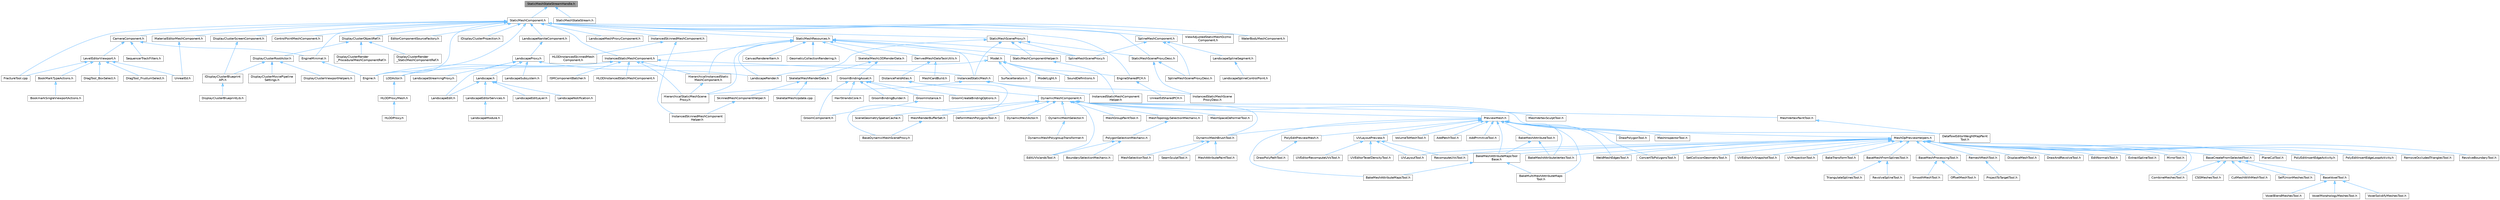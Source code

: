 digraph "StaticMeshStateStreamHandle.h"
{
 // INTERACTIVE_SVG=YES
 // LATEX_PDF_SIZE
  bgcolor="transparent";
  edge [fontname=Helvetica,fontsize=10,labelfontname=Helvetica,labelfontsize=10];
  node [fontname=Helvetica,fontsize=10,shape=box,height=0.2,width=0.4];
  Node1 [id="Node000001",label="StaticMeshStateStreamHandle.h",height=0.2,width=0.4,color="gray40", fillcolor="grey60", style="filled", fontcolor="black",tooltip=" "];
  Node1 -> Node2 [id="edge1_Node000001_Node000002",dir="back",color="steelblue1",style="solid",tooltip=" "];
  Node2 [id="Node000002",label="StaticMeshComponent.h",height=0.2,width=0.4,color="grey40", fillcolor="white", style="filled",URL="$da/daf/StaticMeshComponent_8h.html",tooltip=" "];
  Node2 -> Node3 [id="edge2_Node000002_Node000003",dir="back",color="steelblue1",style="solid",tooltip=" "];
  Node3 [id="Node000003",label="CameraComponent.h",height=0.2,width=0.4,color="grey40", fillcolor="white", style="filled",URL="$dc/d7b/CameraComponent_8h.html",tooltip=" "];
  Node3 -> Node4 [id="edge3_Node000003_Node000004",dir="back",color="steelblue1",style="solid",tooltip=" "];
  Node4 [id="Node000004",label="EngineMinimal.h",height=0.2,width=0.4,color="grey40", fillcolor="white", style="filled",URL="$d0/d2c/EngineMinimal_8h.html",tooltip=" "];
  Node4 -> Node5 [id="edge4_Node000004_Node000005",dir="back",color="steelblue1",style="solid",tooltip=" "];
  Node5 [id="Node000005",label="Engine.h",height=0.2,width=0.4,color="grey40", fillcolor="white", style="filled",URL="$d1/d34/Public_2Engine_8h.html",tooltip=" "];
  Node3 -> Node6 [id="edge5_Node000003_Node000006",dir="back",color="steelblue1",style="solid",tooltip=" "];
  Node6 [id="Node000006",label="LevelEditorViewport.h",height=0.2,width=0.4,color="grey40", fillcolor="white", style="filled",URL="$d4/ddf/LevelEditorViewport_8h.html",tooltip=" "];
  Node6 -> Node7 [id="edge6_Node000006_Node000007",dir="back",color="steelblue1",style="solid",tooltip=" "];
  Node7 [id="Node000007",label="BookMarkTypeActions.h",height=0.2,width=0.4,color="grey40", fillcolor="white", style="filled",URL="$d0/d2f/BookMarkTypeActions_8h.html",tooltip=" "];
  Node7 -> Node8 [id="edge7_Node000007_Node000008",dir="back",color="steelblue1",style="solid",tooltip=" "];
  Node8 [id="Node000008",label="BookmarkSingleViewportActions.h",height=0.2,width=0.4,color="grey40", fillcolor="white", style="filled",URL="$d3/dd5/BookmarkSingleViewportActions_8h.html",tooltip=" "];
  Node6 -> Node9 [id="edge8_Node000006_Node000009",dir="back",color="steelblue1",style="solid",tooltip=" "];
  Node9 [id="Node000009",label="DragTool_BoxSelect.h",height=0.2,width=0.4,color="grey40", fillcolor="white", style="filled",URL="$da/dbf/DragTool__BoxSelect_8h.html",tooltip=" "];
  Node6 -> Node10 [id="edge9_Node000006_Node000010",dir="back",color="steelblue1",style="solid",tooltip=" "];
  Node10 [id="Node000010",label="DragTool_FrustumSelect.h",height=0.2,width=0.4,color="grey40", fillcolor="white", style="filled",URL="$db/de7/DragTool__FrustumSelect_8h.html",tooltip=" "];
  Node6 -> Node11 [id="edge10_Node000006_Node000011",dir="back",color="steelblue1",style="solid",tooltip=" "];
  Node11 [id="Node000011",label="FractureTool.cpp",height=0.2,width=0.4,color="grey40", fillcolor="white", style="filled",URL="$dc/d9a/FractureTool_8cpp.html",tooltip=" "];
  Node6 -> Node12 [id="edge11_Node000006_Node000012",dir="back",color="steelblue1",style="solid",tooltip=" "];
  Node12 [id="Node000012",label="UnrealEd.h",height=0.2,width=0.4,color="grey40", fillcolor="white", style="filled",URL="$d2/d5f/UnrealEd_8h.html",tooltip=" "];
  Node3 -> Node13 [id="edge12_Node000003_Node000013",dir="back",color="steelblue1",style="solid",tooltip=" "];
  Node13 [id="Node000013",label="SequencerTrackFilters.h",height=0.2,width=0.4,color="grey40", fillcolor="white", style="filled",URL="$df/d72/SequencerTrackFilters_8h.html",tooltip=" "];
  Node2 -> Node14 [id="edge13_Node000002_Node000014",dir="back",color="steelblue1",style="solid",tooltip=" "];
  Node14 [id="Node000014",label="ControlPointMeshComponent.h",height=0.2,width=0.4,color="grey40", fillcolor="white", style="filled",URL="$d5/d87/ControlPointMeshComponent_8h.html",tooltip=" "];
  Node2 -> Node15 [id="edge14_Node000002_Node000015",dir="back",color="steelblue1",style="solid",tooltip=" "];
  Node15 [id="Node000015",label="DisplayClusterObjectRef.h",height=0.2,width=0.4,color="grey40", fillcolor="white", style="filled",URL="$d9/d87/DisplayClusterObjectRef_8h.html",tooltip=" "];
  Node15 -> Node16 [id="edge15_Node000015_Node000016",dir="back",color="steelblue1",style="solid",tooltip=" "];
  Node16 [id="Node000016",label="DisplayClusterRender\l_ProceduralMeshComponentRef.h",height=0.2,width=0.4,color="grey40", fillcolor="white", style="filled",URL="$da/dbe/DisplayClusterRender__ProceduralMeshComponentRef_8h.html",tooltip=" "];
  Node15 -> Node17 [id="edge16_Node000015_Node000017",dir="back",color="steelblue1",style="solid",tooltip=" "];
  Node17 [id="Node000017",label="DisplayClusterRender\l_StaticMeshComponentRef.h",height=0.2,width=0.4,color="grey40", fillcolor="white", style="filled",URL="$dd/d84/DisplayClusterRender__StaticMeshComponentRef_8h.html",tooltip=" "];
  Node15 -> Node18 [id="edge17_Node000015_Node000018",dir="back",color="steelblue1",style="solid",tooltip=" "];
  Node18 [id="Node000018",label="DisplayClusterRootActor.h",height=0.2,width=0.4,color="grey40", fillcolor="white", style="filled",URL="$d0/d41/DisplayClusterRootActor_8h.html",tooltip=" "];
  Node18 -> Node19 [id="edge18_Node000018_Node000019",dir="back",color="steelblue1",style="solid",tooltip=" "];
  Node19 [id="Node000019",label="DisplayClusterMoviePipeline\lSettings.h",height=0.2,width=0.4,color="grey40", fillcolor="white", style="filled",URL="$d7/d56/DisplayClusterMoviePipelineSettings_8h.html",tooltip=" "];
  Node18 -> Node20 [id="edge19_Node000018_Node000020",dir="back",color="steelblue1",style="solid",tooltip=" "];
  Node20 [id="Node000020",label="DisplayClusterViewportHelpers.h",height=0.2,width=0.4,color="grey40", fillcolor="white", style="filled",URL="$d6/d8b/DisplayClusterViewportHelpers_8h.html",tooltip=" "];
  Node18 -> Node21 [id="edge20_Node000018_Node000021",dir="back",color="steelblue1",style="solid",tooltip=" "];
  Node21 [id="Node000021",label="IDisplayClusterBlueprint\lAPI.h",height=0.2,width=0.4,color="grey40", fillcolor="white", style="filled",URL="$d6/dd6/IDisplayClusterBlueprintAPI_8h.html",tooltip=" "];
  Node21 -> Node22 [id="edge21_Node000021_Node000022",dir="back",color="steelblue1",style="solid",tooltip=" "];
  Node22 [id="Node000022",label="DisplayClusterBlueprintLib.h",height=0.2,width=0.4,color="grey40", fillcolor="white", style="filled",URL="$d9/d13/DisplayClusterBlueprintLib_8h.html",tooltip=" "];
  Node2 -> Node23 [id="edge22_Node000002_Node000023",dir="back",color="steelblue1",style="solid",tooltip=" "];
  Node23 [id="Node000023",label="DisplayClusterScreenComponent.h",height=0.2,width=0.4,color="grey40", fillcolor="white", style="filled",URL="$d0/d0d/DisplayClusterScreenComponent_8h.html",tooltip=" "];
  Node23 -> Node21 [id="edge23_Node000023_Node000021",dir="back",color="steelblue1",style="solid",tooltip=" "];
  Node2 -> Node24 [id="edge24_Node000002_Node000024",dir="back",color="steelblue1",style="solid",tooltip=" "];
  Node24 [id="Node000024",label="EditorComponentSourceFactory.h",height=0.2,width=0.4,color="grey40", fillcolor="white", style="filled",URL="$d4/d35/EditorComponentSourceFactory_8h.html",tooltip=" "];
  Node2 -> Node5 [id="edge25_Node000002_Node000005",dir="back",color="steelblue1",style="solid",tooltip=" "];
  Node2 -> Node4 [id="edge26_Node000002_Node000004",dir="back",color="steelblue1",style="solid",tooltip=" "];
  Node2 -> Node25 [id="edge27_Node000002_Node000025",dir="back",color="steelblue1",style="solid",tooltip=" "];
  Node25 [id="Node000025",label="EngineSharedPCH.h",height=0.2,width=0.4,color="grey40", fillcolor="white", style="filled",URL="$dc/dbb/EngineSharedPCH_8h.html",tooltip=" "];
  Node25 -> Node26 [id="edge28_Node000025_Node000026",dir="back",color="steelblue1",style="solid",tooltip=" "];
  Node26 [id="Node000026",label="UnrealEdSharedPCH.h",height=0.2,width=0.4,color="grey40", fillcolor="white", style="filled",URL="$d1/de6/UnrealEdSharedPCH_8h.html",tooltip=" "];
  Node2 -> Node11 [id="edge29_Node000002_Node000011",dir="back",color="steelblue1",style="solid",tooltip=" "];
  Node2 -> Node27 [id="edge30_Node000002_Node000027",dir="back",color="steelblue1",style="solid",tooltip=" "];
  Node27 [id="Node000027",label="IDisplayClusterProjection.h",height=0.2,width=0.4,color="grey40", fillcolor="white", style="filled",URL="$d3/ddf/IDisplayClusterProjection_8h.html",tooltip=" "];
  Node2 -> Node28 [id="edge31_Node000002_Node000028",dir="back",color="steelblue1",style="solid",tooltip=" "];
  Node28 [id="Node000028",label="InstancedSkinnedMeshComponent.h",height=0.2,width=0.4,color="grey40", fillcolor="white", style="filled",URL="$d7/da7/InstancedSkinnedMeshComponent_8h.html",tooltip=" "];
  Node28 -> Node29 [id="edge32_Node000028_Node000029",dir="back",color="steelblue1",style="solid",tooltip=" "];
  Node29 [id="Node000029",label="HLODInstancedSkinnedMesh\lComponent.h",height=0.2,width=0.4,color="grey40", fillcolor="white", style="filled",URL="$d5/d06/HLODInstancedSkinnedMeshComponent_8h.html",tooltip=" "];
  Node28 -> Node30 [id="edge33_Node000028_Node000030",dir="back",color="steelblue1",style="solid",tooltip=" "];
  Node30 [id="Node000030",label="InstancedSkinnedMeshComponent\lHelper.h",height=0.2,width=0.4,color="grey40", fillcolor="white", style="filled",URL="$d1/d86/InstancedSkinnedMeshComponentHelper_8h.html",tooltip=" "];
  Node2 -> Node31 [id="edge34_Node000002_Node000031",dir="back",color="steelblue1",style="solid",tooltip=" "];
  Node31 [id="Node000031",label="InstancedStaticMeshComponent.h",height=0.2,width=0.4,color="grey40", fillcolor="white", style="filled",URL="$d8/d5d/InstancedStaticMeshComponent_8h.html",tooltip=" "];
  Node31 -> Node5 [id="edge35_Node000031_Node000005",dir="back",color="steelblue1",style="solid",tooltip=" "];
  Node31 -> Node32 [id="edge36_Node000031_Node000032",dir="back",color="steelblue1",style="solid",tooltip=" "];
  Node32 [id="Node000032",label="HLODInstancedStaticMeshComponent.h",height=0.2,width=0.4,color="grey40", fillcolor="white", style="filled",URL="$dd/d88/HLODInstancedStaticMeshComponent_8h.html",tooltip=" "];
  Node31 -> Node33 [id="edge37_Node000031_Node000033",dir="back",color="steelblue1",style="solid",tooltip=" "];
  Node33 [id="Node000033",label="HierarchicalInstancedStatic\lMeshComponent.h",height=0.2,width=0.4,color="grey40", fillcolor="white", style="filled",URL="$d3/ddb/HierarchicalInstancedStaticMeshComponent_8h.html",tooltip=" "];
  Node33 -> Node34 [id="edge38_Node000033_Node000034",dir="back",color="steelblue1",style="solid",tooltip=" "];
  Node34 [id="Node000034",label="HierarchicalStaticMeshScene\lProxy.h",height=0.2,width=0.4,color="grey40", fillcolor="white", style="filled",URL="$d3/d4d/HierarchicalStaticMeshSceneProxy_8h.html",tooltip=" "];
  Node31 -> Node34 [id="edge39_Node000031_Node000034",dir="back",color="steelblue1",style="solid",tooltip=" "];
  Node31 -> Node35 [id="edge40_Node000031_Node000035",dir="back",color="steelblue1",style="solid",tooltip=" "];
  Node35 [id="Node000035",label="ISMComponentBatcher.h",height=0.2,width=0.4,color="grey40", fillcolor="white", style="filled",URL="$d8/def/ISMComponentBatcher_8h.html",tooltip=" "];
  Node31 -> Node36 [id="edge41_Node000031_Node000036",dir="back",color="steelblue1",style="solid",tooltip=" "];
  Node36 [id="Node000036",label="InstancedStaticMesh.h",height=0.2,width=0.4,color="grey40", fillcolor="white", style="filled",URL="$dd/d89/InstancedStaticMesh_8h.html",tooltip=" "];
  Node36 -> Node34 [id="edge42_Node000036_Node000034",dir="back",color="steelblue1",style="solid",tooltip=" "];
  Node36 -> Node37 [id="edge43_Node000036_Node000037",dir="back",color="steelblue1",style="solid",tooltip=" "];
  Node37 [id="Node000037",label="InstancedStaticMeshComponent\lHelper.h",height=0.2,width=0.4,color="grey40", fillcolor="white", style="filled",URL="$dc/dc7/InstancedStaticMeshComponentHelper_8h.html",tooltip=" "];
  Node36 -> Node38 [id="edge44_Node000036_Node000038",dir="back",color="steelblue1",style="solid",tooltip=" "];
  Node38 [id="Node000038",label="InstancedStaticMeshScene\lProxyDesc.h",height=0.2,width=0.4,color="grey40", fillcolor="white", style="filled",URL="$db/dcf/InstancedStaticMeshSceneProxyDesc_8h.html",tooltip=" "];
  Node31 -> Node39 [id="edge45_Node000031_Node000039",dir="back",color="steelblue1",style="solid",tooltip=" "];
  Node39 [id="Node000039",label="LODActor.h",height=0.2,width=0.4,color="grey40", fillcolor="white", style="filled",URL="$df/de0/LODActor_8h.html",tooltip=" "];
  Node39 -> Node40 [id="edge46_Node000039_Node000040",dir="back",color="steelblue1",style="solid",tooltip=" "];
  Node40 [id="Node000040",label="HLODProxyMesh.h",height=0.2,width=0.4,color="grey40", fillcolor="white", style="filled",URL="$d6/dfc/HLODProxyMesh_8h.html",tooltip=" "];
  Node40 -> Node41 [id="edge47_Node000040_Node000041",dir="back",color="steelblue1",style="solid",tooltip=" "];
  Node41 [id="Node000041",label="HLODProxy.h",height=0.2,width=0.4,color="grey40", fillcolor="white", style="filled",URL="$dc/d2d/HLODProxy_8h.html",tooltip=" "];
  Node2 -> Node39 [id="edge48_Node000002_Node000039",dir="back",color="steelblue1",style="solid",tooltip=" "];
  Node2 -> Node42 [id="edge49_Node000002_Node000042",dir="back",color="steelblue1",style="solid",tooltip=" "];
  Node42 [id="Node000042",label="LandscapeMeshProxyComponent.h",height=0.2,width=0.4,color="grey40", fillcolor="white", style="filled",URL="$d5/d9e/LandscapeMeshProxyComponent_8h.html",tooltip=" "];
  Node2 -> Node43 [id="edge50_Node000002_Node000043",dir="back",color="steelblue1",style="solid",tooltip=" "];
  Node43 [id="Node000043",label="LandscapeNaniteComponent.h",height=0.2,width=0.4,color="grey40", fillcolor="white", style="filled",URL="$d0/de5/LandscapeNaniteComponent_8h.html",tooltip=" "];
  Node43 -> Node44 [id="edge51_Node000043_Node000044",dir="back",color="steelblue1",style="solid",tooltip=" "];
  Node44 [id="Node000044",label="LandscapeProxy.h",height=0.2,width=0.4,color="grey40", fillcolor="white", style="filled",URL="$db/dae/LandscapeProxy_8h.html",tooltip=" "];
  Node44 -> Node45 [id="edge52_Node000044_Node000045",dir="back",color="steelblue1",style="solid",tooltip=" "];
  Node45 [id="Node000045",label="Landscape.h",height=0.2,width=0.4,color="grey40", fillcolor="white", style="filled",URL="$d5/dd6/Landscape_8h.html",tooltip=" "];
  Node45 -> Node46 [id="edge53_Node000045_Node000046",dir="back",color="steelblue1",style="solid",tooltip=" "];
  Node46 [id="Node000046",label="LandscapeEdit.h",height=0.2,width=0.4,color="grey40", fillcolor="white", style="filled",URL="$df/d61/LandscapeEdit_8h.html",tooltip=" "];
  Node45 -> Node47 [id="edge54_Node000045_Node000047",dir="back",color="steelblue1",style="solid",tooltip=" "];
  Node47 [id="Node000047",label="LandscapeEditLayer.h",height=0.2,width=0.4,color="grey40", fillcolor="white", style="filled",URL="$d2/d34/LandscapeEditLayer_8h.html",tooltip=" "];
  Node45 -> Node48 [id="edge55_Node000045_Node000048",dir="back",color="steelblue1",style="solid",tooltip=" "];
  Node48 [id="Node000048",label="LandscapeEditorServices.h",height=0.2,width=0.4,color="grey40", fillcolor="white", style="filled",URL="$d0/de9/LandscapeEditorServices_8h.html",tooltip=" "];
  Node48 -> Node49 [id="edge56_Node000048_Node000049",dir="back",color="steelblue1",style="solid",tooltip=" "];
  Node49 [id="Node000049",label="LandscapeModule.h",height=0.2,width=0.4,color="grey40", fillcolor="white", style="filled",URL="$db/d88/LandscapeModule_8h.html",tooltip=" "];
  Node45 -> Node50 [id="edge57_Node000045_Node000050",dir="back",color="steelblue1",style="solid",tooltip=" "];
  Node50 [id="Node000050",label="LandscapeNotification.h",height=0.2,width=0.4,color="grey40", fillcolor="white", style="filled",URL="$d7/de3/LandscapeNotification_8h.html",tooltip=" "];
  Node44 -> Node46 [id="edge58_Node000044_Node000046",dir="back",color="steelblue1",style="solid",tooltip=" "];
  Node44 -> Node51 [id="edge59_Node000044_Node000051",dir="back",color="steelblue1",style="solid",tooltip=" "];
  Node51 [id="Node000051",label="LandscapeRender.h",height=0.2,width=0.4,color="grey40", fillcolor="white", style="filled",URL="$df/d67/LandscapeRender_8h.html",tooltip=" "];
  Node44 -> Node52 [id="edge60_Node000044_Node000052",dir="back",color="steelblue1",style="solid",tooltip=" "];
  Node52 [id="Node000052",label="LandscapeStreamingProxy.h",height=0.2,width=0.4,color="grey40", fillcolor="white", style="filled",URL="$de/d5a/LandscapeStreamingProxy_8h.html",tooltip=" "];
  Node44 -> Node53 [id="edge61_Node000044_Node000053",dir="back",color="steelblue1",style="solid",tooltip=" "];
  Node53 [id="Node000053",label="LandscapeSubsystem.h",height=0.2,width=0.4,color="grey40", fillcolor="white", style="filled",URL="$d7/ddd/LandscapeSubsystem_8h.html",tooltip=" "];
  Node2 -> Node54 [id="edge62_Node000002_Node000054",dir="back",color="steelblue1",style="solid",tooltip=" "];
  Node54 [id="Node000054",label="MaterialEditorMeshComponent.h",height=0.2,width=0.4,color="grey40", fillcolor="white", style="filled",URL="$db/de0/MaterialEditorMeshComponent_8h.html",tooltip=" "];
  Node54 -> Node12 [id="edge63_Node000054_Node000012",dir="back",color="steelblue1",style="solid",tooltip=" "];
  Node2 -> Node55 [id="edge64_Node000002_Node000055",dir="back",color="steelblue1",style="solid",tooltip=" "];
  Node55 [id="Node000055",label="SplineMeshComponent.h",height=0.2,width=0.4,color="grey40", fillcolor="white", style="filled",URL="$da/d8c/SplineMeshComponent_8h.html",tooltip=" "];
  Node55 -> Node56 [id="edge65_Node000055_Node000056",dir="back",color="steelblue1",style="solid",tooltip=" "];
  Node56 [id="Node000056",label="LandscapeSplineSegment.h",height=0.2,width=0.4,color="grey40", fillcolor="white", style="filled",URL="$d4/d8d/LandscapeSplineSegment_8h.html",tooltip=" "];
  Node56 -> Node57 [id="edge66_Node000056_Node000057",dir="back",color="steelblue1",style="solid",tooltip=" "];
  Node57 [id="Node000057",label="LandscapeSplineControlPoint.h",height=0.2,width=0.4,color="grey40", fillcolor="white", style="filled",URL="$d2/d00/LandscapeSplineControlPoint_8h.html",tooltip=" "];
  Node55 -> Node58 [id="edge67_Node000055_Node000058",dir="back",color="steelblue1",style="solid",tooltip=" "];
  Node58 [id="Node000058",label="SplineMeshSceneProxy.h",height=0.2,width=0.4,color="grey40", fillcolor="white", style="filled",URL="$dd/dcb/SplineMeshSceneProxy_8h.html",tooltip=" "];
  Node55 -> Node59 [id="edge68_Node000055_Node000059",dir="back",color="steelblue1",style="solid",tooltip=" "];
  Node59 [id="Node000059",label="SplineMeshSceneProxyDesc.h",height=0.2,width=0.4,color="grey40", fillcolor="white", style="filled",URL="$db/d1b/SplineMeshSceneProxyDesc_8h.html",tooltip=" "];
  Node2 -> Node60 [id="edge69_Node000002_Node000060",dir="back",color="steelblue1",style="solid",tooltip=" "];
  Node60 [id="Node000060",label="StaticMeshResources.h",height=0.2,width=0.4,color="grey40", fillcolor="white", style="filled",URL="$d0/db7/StaticMeshResources_8h.html",tooltip=" "];
  Node60 -> Node61 [id="edge70_Node000060_Node000061",dir="back",color="steelblue1",style="solid",tooltip=" "];
  Node61 [id="Node000061",label="CanvasRendererItem.h",height=0.2,width=0.4,color="grey40", fillcolor="white", style="filled",URL="$d7/d93/CanvasRendererItem_8h.html",tooltip=" "];
  Node60 -> Node62 [id="edge71_Node000060_Node000062",dir="back",color="steelblue1",style="solid",tooltip=" "];
  Node62 [id="Node000062",label="DerivedMeshDataTaskUtils.h",height=0.2,width=0.4,color="grey40", fillcolor="white", style="filled",URL="$d2/d98/DerivedMeshDataTaskUtils_8h.html",tooltip=" "];
  Node62 -> Node63 [id="edge72_Node000062_Node000063",dir="back",color="steelblue1",style="solid",tooltip=" "];
  Node63 [id="Node000063",label="DistanceFieldAtlas.h",height=0.2,width=0.4,color="grey40", fillcolor="white", style="filled",URL="$df/def/DistanceFieldAtlas_8h.html",tooltip=" "];
  Node63 -> Node64 [id="edge73_Node000063_Node000064",dir="back",color="steelblue1",style="solid",tooltip=" "];
  Node64 [id="Node000064",label="BaseDynamicMeshSceneProxy.h",height=0.2,width=0.4,color="grey40", fillcolor="white", style="filled",URL="$d2/dee/BaseDynamicMeshSceneProxy_8h.html",tooltip=" "];
  Node63 -> Node65 [id="edge74_Node000063_Node000065",dir="back",color="steelblue1",style="solid",tooltip=" "];
  Node65 [id="Node000065",label="DynamicMeshComponent.h",height=0.2,width=0.4,color="grey40", fillcolor="white", style="filled",URL="$d8/d66/DynamicMeshComponent_8h.html",tooltip=" "];
  Node65 -> Node66 [id="edge75_Node000065_Node000066",dir="back",color="steelblue1",style="solid",tooltip=" "];
  Node66 [id="Node000066",label="DataflowEditorWeightMapPaint\lTool.h",height=0.2,width=0.4,color="grey40", fillcolor="white", style="filled",URL="$db/d46/DataflowEditorWeightMapPaintTool_8h.html",tooltip=" "];
  Node65 -> Node67 [id="edge76_Node000065_Node000067",dir="back",color="steelblue1",style="solid",tooltip=" "];
  Node67 [id="Node000067",label="DeformMeshPolygonsTool.h",height=0.2,width=0.4,color="grey40", fillcolor="white", style="filled",URL="$db/d72/DeformMeshPolygonsTool_8h.html",tooltip=" "];
  Node65 -> Node68 [id="edge77_Node000065_Node000068",dir="back",color="steelblue1",style="solid",tooltip=" "];
  Node68 [id="Node000068",label="DynamicMeshActor.h",height=0.2,width=0.4,color="grey40", fillcolor="white", style="filled",URL="$d1/d71/DynamicMeshActor_8h.html",tooltip=" "];
  Node65 -> Node69 [id="edge78_Node000065_Node000069",dir="back",color="steelblue1",style="solid",tooltip=" "];
  Node69 [id="Node000069",label="DynamicMeshBrushTool.h",height=0.2,width=0.4,color="grey40", fillcolor="white", style="filled",URL="$da/d04/DynamicMeshBrushTool_8h.html",tooltip=" "];
  Node69 -> Node70 [id="edge79_Node000069_Node000070",dir="back",color="steelblue1",style="solid",tooltip=" "];
  Node70 [id="Node000070",label="MeshAttributePaintTool.h",height=0.2,width=0.4,color="grey40", fillcolor="white", style="filled",URL="$d3/d29/MeshAttributePaintTool_8h.html",tooltip=" "];
  Node69 -> Node71 [id="edge80_Node000069_Node000071",dir="back",color="steelblue1",style="solid",tooltip=" "];
  Node71 [id="Node000071",label="MeshSelectionTool.h",height=0.2,width=0.4,color="grey40", fillcolor="white", style="filled",URL="$d8/d80/MeshSelectionTool_8h.html",tooltip=" "];
  Node69 -> Node72 [id="edge81_Node000069_Node000072",dir="back",color="steelblue1",style="solid",tooltip=" "];
  Node72 [id="Node000072",label="SeamSculptTool.h",height=0.2,width=0.4,color="grey40", fillcolor="white", style="filled",URL="$d1/d31/SeamSculptTool_8h.html",tooltip=" "];
  Node65 -> Node73 [id="edge82_Node000065_Node000073",dir="back",color="steelblue1",style="solid",tooltip=" "];
  Node73 [id="Node000073",label="DynamicMeshSelector.h",height=0.2,width=0.4,color="grey40", fillcolor="white", style="filled",URL="$dc/d01/DynamicMeshSelector_8h.html",tooltip=" "];
  Node73 -> Node74 [id="edge83_Node000073_Node000074",dir="back",color="steelblue1",style="solid",tooltip=" "];
  Node74 [id="Node000074",label="DynamicMeshPolygroupTransformer.h",height=0.2,width=0.4,color="grey40", fillcolor="white", style="filled",URL="$dc/db2/DynamicMeshPolygroupTransformer_8h.html",tooltip=" "];
  Node65 -> Node75 [id="edge84_Node000065_Node000075",dir="back",color="steelblue1",style="solid",tooltip=" "];
  Node75 [id="Node000075",label="EditUVIslandsTool.h",height=0.2,width=0.4,color="grey40", fillcolor="white", style="filled",URL="$d0/de4/EditUVIslandsTool_8h.html",tooltip=" "];
  Node65 -> Node76 [id="edge85_Node000065_Node000076",dir="back",color="steelblue1",style="solid",tooltip=" "];
  Node76 [id="Node000076",label="MeshGroupPaintTool.h",height=0.2,width=0.4,color="grey40", fillcolor="white", style="filled",URL="$dd/d04/MeshGroupPaintTool_8h.html",tooltip=" "];
  Node65 -> Node77 [id="edge86_Node000065_Node000077",dir="back",color="steelblue1",style="solid",tooltip=" "];
  Node77 [id="Node000077",label="MeshRenderBufferSet.h",height=0.2,width=0.4,color="grey40", fillcolor="white", style="filled",URL="$de/dc2/MeshRenderBufferSet_8h.html",tooltip=" "];
  Node77 -> Node64 [id="edge87_Node000077_Node000064",dir="back",color="steelblue1",style="solid",tooltip=" "];
  Node65 -> Node78 [id="edge88_Node000065_Node000078",dir="back",color="steelblue1",style="solid",tooltip=" "];
  Node78 [id="Node000078",label="MeshSpaceDeformerTool.h",height=0.2,width=0.4,color="grey40", fillcolor="white", style="filled",URL="$d7/dc8/MeshSpaceDeformerTool_8h.html",tooltip=" "];
  Node65 -> Node79 [id="edge89_Node000065_Node000079",dir="back",color="steelblue1",style="solid",tooltip=" "];
  Node79 [id="Node000079",label="MeshTopologySelectionMechanic.h",height=0.2,width=0.4,color="grey40", fillcolor="white", style="filled",URL="$d5/d15/MeshTopologySelectionMechanic_8h.html",tooltip=" "];
  Node79 -> Node80 [id="edge90_Node000079_Node000080",dir="back",color="steelblue1",style="solid",tooltip=" "];
  Node80 [id="Node000080",label="PolygonSelectionMechanic.h",height=0.2,width=0.4,color="grey40", fillcolor="white", style="filled",URL="$da/dff/PolygonSelectionMechanic_8h.html",tooltip=" "];
  Node80 -> Node81 [id="edge91_Node000080_Node000081",dir="back",color="steelblue1",style="solid",tooltip=" "];
  Node81 [id="Node000081",label="BoundarySelectionMechanic.h",height=0.2,width=0.4,color="grey40", fillcolor="white", style="filled",URL="$d8/dd6/BoundarySelectionMechanic_8h.html",tooltip=" "];
  Node80 -> Node75 [id="edge92_Node000080_Node000075",dir="back",color="steelblue1",style="solid",tooltip=" "];
  Node65 -> Node82 [id="edge93_Node000065_Node000082",dir="back",color="steelblue1",style="solid",tooltip=" "];
  Node82 [id="Node000082",label="MeshVertexPaintTool.h",height=0.2,width=0.4,color="grey40", fillcolor="white", style="filled",URL="$db/d74/MeshVertexPaintTool_8h.html",tooltip=" "];
  Node82 -> Node66 [id="edge94_Node000082_Node000066",dir="back",color="steelblue1",style="solid",tooltip=" "];
  Node65 -> Node83 [id="edge95_Node000065_Node000083",dir="back",color="steelblue1",style="solid",tooltip=" "];
  Node83 [id="Node000083",label="MeshVertexSculptTool.h",height=0.2,width=0.4,color="grey40", fillcolor="white", style="filled",URL="$dc/da6/MeshVertexSculptTool_8h.html",tooltip=" "];
  Node65 -> Node84 [id="edge96_Node000065_Node000084",dir="back",color="steelblue1",style="solid",tooltip=" "];
  Node84 [id="Node000084",label="PreviewMesh.h",height=0.2,width=0.4,color="grey40", fillcolor="white", style="filled",URL="$d6/d30/PreviewMesh_8h.html",tooltip=" "];
  Node84 -> Node85 [id="edge97_Node000084_Node000085",dir="back",color="steelblue1",style="solid",tooltip=" "];
  Node85 [id="Node000085",label="AddPatchTool.h",height=0.2,width=0.4,color="grey40", fillcolor="white", style="filled",URL="$d5/deb/AddPatchTool_8h.html",tooltip=" "];
  Node84 -> Node86 [id="edge98_Node000084_Node000086",dir="back",color="steelblue1",style="solid",tooltip=" "];
  Node86 [id="Node000086",label="AddPrimitiveTool.h",height=0.2,width=0.4,color="grey40", fillcolor="white", style="filled",URL="$d5/dbf/AddPrimitiveTool_8h.html",tooltip=" "];
  Node84 -> Node87 [id="edge99_Node000084_Node000087",dir="back",color="steelblue1",style="solid",tooltip=" "];
  Node87 [id="Node000087",label="BakeMeshAttributeMapsTool.h",height=0.2,width=0.4,color="grey40", fillcolor="white", style="filled",URL="$d8/d14/BakeMeshAttributeMapsTool_8h.html",tooltip=" "];
  Node84 -> Node88 [id="edge100_Node000084_Node000088",dir="back",color="steelblue1",style="solid",tooltip=" "];
  Node88 [id="Node000088",label="BakeMeshAttributeMapsTool\lBase.h",height=0.2,width=0.4,color="grey40", fillcolor="white", style="filled",URL="$dc/d68/BakeMeshAttributeMapsToolBase_8h.html",tooltip=" "];
  Node88 -> Node87 [id="edge101_Node000088_Node000087",dir="back",color="steelblue1",style="solid",tooltip=" "];
  Node88 -> Node89 [id="edge102_Node000088_Node000089",dir="back",color="steelblue1",style="solid",tooltip=" "];
  Node89 [id="Node000089",label="BakeMultiMeshAttributeMaps\lTool.h",height=0.2,width=0.4,color="grey40", fillcolor="white", style="filled",URL="$d7/d65/BakeMultiMeshAttributeMapsTool_8h.html",tooltip=" "];
  Node84 -> Node90 [id="edge103_Node000084_Node000090",dir="back",color="steelblue1",style="solid",tooltip=" "];
  Node90 [id="Node000090",label="BakeMeshAttributeTool.h",height=0.2,width=0.4,color="grey40", fillcolor="white", style="filled",URL="$d0/d82/BakeMeshAttributeTool_8h.html",tooltip=" "];
  Node90 -> Node88 [id="edge104_Node000090_Node000088",dir="back",color="steelblue1",style="solid",tooltip=" "];
  Node90 -> Node91 [id="edge105_Node000090_Node000091",dir="back",color="steelblue1",style="solid",tooltip=" "];
  Node91 [id="Node000091",label="BakeMeshAttributeVertexTool.h",height=0.2,width=0.4,color="grey40", fillcolor="white", style="filled",URL="$d6/d76/BakeMeshAttributeVertexTool_8h.html",tooltip=" "];
  Node84 -> Node91 [id="edge106_Node000084_Node000091",dir="back",color="steelblue1",style="solid",tooltip=" "];
  Node84 -> Node89 [id="edge107_Node000084_Node000089",dir="back",color="steelblue1",style="solid",tooltip=" "];
  Node84 -> Node92 [id="edge108_Node000084_Node000092",dir="back",color="steelblue1",style="solid",tooltip=" "];
  Node92 [id="Node000092",label="ConvertToPolygonsTool.h",height=0.2,width=0.4,color="grey40", fillcolor="white", style="filled",URL="$d7/d5a/ConvertToPolygonsTool_8h.html",tooltip=" "];
  Node84 -> Node93 [id="edge109_Node000084_Node000093",dir="back",color="steelblue1",style="solid",tooltip=" "];
  Node93 [id="Node000093",label="DrawPolygonTool.h",height=0.2,width=0.4,color="grey40", fillcolor="white", style="filled",URL="$d0/d15/DrawPolygonTool_8h.html",tooltip=" "];
  Node84 -> Node69 [id="edge110_Node000084_Node000069",dir="back",color="steelblue1",style="solid",tooltip=" "];
  Node84 -> Node94 [id="edge111_Node000084_Node000094",dir="back",color="steelblue1",style="solid",tooltip=" "];
  Node94 [id="Node000094",label="MeshInspectorTool.h",height=0.2,width=0.4,color="grey40", fillcolor="white", style="filled",URL="$de/da1/MeshInspectorTool_8h.html",tooltip=" "];
  Node84 -> Node95 [id="edge112_Node000084_Node000095",dir="back",color="steelblue1",style="solid",tooltip=" "];
  Node95 [id="Node000095",label="MeshOpPreviewHelpers.h",height=0.2,width=0.4,color="grey40", fillcolor="white", style="filled",URL="$de/d33/MeshOpPreviewHelpers_8h.html",tooltip=" "];
  Node95 -> Node88 [id="edge113_Node000095_Node000088",dir="back",color="steelblue1",style="solid",tooltip=" "];
  Node95 -> Node91 [id="edge114_Node000095_Node000091",dir="back",color="steelblue1",style="solid",tooltip=" "];
  Node95 -> Node96 [id="edge115_Node000095_Node000096",dir="back",color="steelblue1",style="solid",tooltip=" "];
  Node96 [id="Node000096",label="BakeTransformTool.h",height=0.2,width=0.4,color="grey40", fillcolor="white", style="filled",URL="$dc/d39/BakeTransformTool_8h.html",tooltip=" "];
  Node95 -> Node97 [id="edge116_Node000095_Node000097",dir="back",color="steelblue1",style="solid",tooltip=" "];
  Node97 [id="Node000097",label="BaseCreateFromSelectedTool.h",height=0.2,width=0.4,color="grey40", fillcolor="white", style="filled",URL="$de/dc7/BaseCreateFromSelectedTool_8h.html",tooltip=" "];
  Node97 -> Node98 [id="edge117_Node000097_Node000098",dir="back",color="steelblue1",style="solid",tooltip=" "];
  Node98 [id="Node000098",label="BaseVoxelTool.h",height=0.2,width=0.4,color="grey40", fillcolor="white", style="filled",URL="$db/d63/BaseVoxelTool_8h.html",tooltip=" "];
  Node98 -> Node99 [id="edge118_Node000098_Node000099",dir="back",color="steelblue1",style="solid",tooltip=" "];
  Node99 [id="Node000099",label="VoxelBlendMeshesTool.h",height=0.2,width=0.4,color="grey40", fillcolor="white", style="filled",URL="$da/d0e/VoxelBlendMeshesTool_8h.html",tooltip=" "];
  Node98 -> Node100 [id="edge119_Node000098_Node000100",dir="back",color="steelblue1",style="solid",tooltip=" "];
  Node100 [id="Node000100",label="VoxelMorphologyMeshesTool.h",height=0.2,width=0.4,color="grey40", fillcolor="white", style="filled",URL="$dc/d30/VoxelMorphologyMeshesTool_8h.html",tooltip=" "];
  Node98 -> Node101 [id="edge120_Node000098_Node000101",dir="back",color="steelblue1",style="solid",tooltip=" "];
  Node101 [id="Node000101",label="VoxelSolidifyMeshesTool.h",height=0.2,width=0.4,color="grey40", fillcolor="white", style="filled",URL="$de/da2/VoxelSolidifyMeshesTool_8h.html",tooltip=" "];
  Node97 -> Node102 [id="edge121_Node000097_Node000102",dir="back",color="steelblue1",style="solid",tooltip=" "];
  Node102 [id="Node000102",label="CSGMeshesTool.h",height=0.2,width=0.4,color="grey40", fillcolor="white", style="filled",URL="$db/dd1/CSGMeshesTool_8h.html",tooltip=" "];
  Node97 -> Node103 [id="edge122_Node000097_Node000103",dir="back",color="steelblue1",style="solid",tooltip=" "];
  Node103 [id="Node000103",label="CombineMeshesTool.h",height=0.2,width=0.4,color="grey40", fillcolor="white", style="filled",URL="$dd/da3/CombineMeshesTool_8h.html",tooltip=" "];
  Node97 -> Node104 [id="edge123_Node000097_Node000104",dir="back",color="steelblue1",style="solid",tooltip=" "];
  Node104 [id="Node000104",label="CutMeshWithMeshTool.h",height=0.2,width=0.4,color="grey40", fillcolor="white", style="filled",URL="$d2/d2c/CutMeshWithMeshTool_8h.html",tooltip=" "];
  Node97 -> Node105 [id="edge124_Node000097_Node000105",dir="back",color="steelblue1",style="solid",tooltip=" "];
  Node105 [id="Node000105",label="SelfUnionMeshesTool.h",height=0.2,width=0.4,color="grey40", fillcolor="white", style="filled",URL="$dc/dad/SelfUnionMeshesTool_8h.html",tooltip=" "];
  Node95 -> Node106 [id="edge125_Node000095_Node000106",dir="back",color="steelblue1",style="solid",tooltip=" "];
  Node106 [id="Node000106",label="BaseMeshFromSplinesTool.h",height=0.2,width=0.4,color="grey40", fillcolor="white", style="filled",URL="$da/d31/BaseMeshFromSplinesTool_8h.html",tooltip=" "];
  Node106 -> Node107 [id="edge126_Node000106_Node000107",dir="back",color="steelblue1",style="solid",tooltip=" "];
  Node107 [id="Node000107",label="RevolveSplineTool.h",height=0.2,width=0.4,color="grey40", fillcolor="white", style="filled",URL="$d3/d36/RevolveSplineTool_8h.html",tooltip=" "];
  Node106 -> Node108 [id="edge127_Node000106_Node000108",dir="back",color="steelblue1",style="solid",tooltip=" "];
  Node108 [id="Node000108",label="TriangulateSplinesTool.h",height=0.2,width=0.4,color="grey40", fillcolor="white", style="filled",URL="$d9/de6/TriangulateSplinesTool_8h.html",tooltip=" "];
  Node95 -> Node109 [id="edge128_Node000095_Node000109",dir="back",color="steelblue1",style="solid",tooltip=" "];
  Node109 [id="Node000109",label="BaseMeshProcessingTool.h",height=0.2,width=0.4,color="grey40", fillcolor="white", style="filled",URL="$d4/d77/BaseMeshProcessingTool_8h.html",tooltip=" "];
  Node109 -> Node110 [id="edge129_Node000109_Node000110",dir="back",color="steelblue1",style="solid",tooltip=" "];
  Node110 [id="Node000110",label="OffsetMeshTool.h",height=0.2,width=0.4,color="grey40", fillcolor="white", style="filled",URL="$da/d01/OffsetMeshTool_8h.html",tooltip=" "];
  Node109 -> Node111 [id="edge130_Node000109_Node000111",dir="back",color="steelblue1",style="solid",tooltip=" "];
  Node111 [id="Node000111",label="SmoothMeshTool.h",height=0.2,width=0.4,color="grey40", fillcolor="white", style="filled",URL="$da/da9/SmoothMeshTool_8h.html",tooltip=" "];
  Node95 -> Node103 [id="edge131_Node000095_Node000103",dir="back",color="steelblue1",style="solid",tooltip=" "];
  Node95 -> Node92 [id="edge132_Node000095_Node000092",dir="back",color="steelblue1",style="solid",tooltip=" "];
  Node95 -> Node112 [id="edge133_Node000095_Node000112",dir="back",color="steelblue1",style="solid",tooltip=" "];
  Node112 [id="Node000112",label="DisplaceMeshTool.h",height=0.2,width=0.4,color="grey40", fillcolor="white", style="filled",URL="$da/d28/DisplaceMeshTool_8h.html",tooltip=" "];
  Node95 -> Node113 [id="edge134_Node000095_Node000113",dir="back",color="steelblue1",style="solid",tooltip=" "];
  Node113 [id="Node000113",label="DrawAndRevolveTool.h",height=0.2,width=0.4,color="grey40", fillcolor="white", style="filled",URL="$d8/d06/DrawAndRevolveTool_8h.html",tooltip=" "];
  Node95 -> Node114 [id="edge135_Node000095_Node000114",dir="back",color="steelblue1",style="solid",tooltip=" "];
  Node114 [id="Node000114",label="EditNormalsTool.h",height=0.2,width=0.4,color="grey40", fillcolor="white", style="filled",URL="$de/d53/EditNormalsTool_8h.html",tooltip=" "];
  Node95 -> Node115 [id="edge136_Node000095_Node000115",dir="back",color="steelblue1",style="solid",tooltip=" "];
  Node115 [id="Node000115",label="ExtractSplineTool.h",height=0.2,width=0.4,color="grey40", fillcolor="white", style="filled",URL="$d3/d4d/ExtractSplineTool_8h.html",tooltip=" "];
  Node95 -> Node116 [id="edge137_Node000095_Node000116",dir="back",color="steelblue1",style="solid",tooltip=" "];
  Node116 [id="Node000116",label="MirrorTool.h",height=0.2,width=0.4,color="grey40", fillcolor="white", style="filled",URL="$d3/dc9/MirrorTool_8h.html",tooltip=" "];
  Node95 -> Node117 [id="edge138_Node000095_Node000117",dir="back",color="steelblue1",style="solid",tooltip=" "];
  Node117 [id="Node000117",label="PlaneCutTool.h",height=0.2,width=0.4,color="grey40", fillcolor="white", style="filled",URL="$dd/def/PlaneCutTool_8h.html",tooltip=" "];
  Node95 -> Node118 [id="edge139_Node000095_Node000118",dir="back",color="steelblue1",style="solid",tooltip=" "];
  Node118 [id="Node000118",label="PolyEditInsertEdgeActivity.h",height=0.2,width=0.4,color="grey40", fillcolor="white", style="filled",URL="$d1/d26/PolyEditInsertEdgeActivity_8h.html",tooltip=" "];
  Node95 -> Node119 [id="edge140_Node000095_Node000119",dir="back",color="steelblue1",style="solid",tooltip=" "];
  Node119 [id="Node000119",label="PolyEditInsertEdgeLoopActivity.h",height=0.2,width=0.4,color="grey40", fillcolor="white", style="filled",URL="$d5/d37/PolyEditInsertEdgeLoopActivity_8h.html",tooltip=" "];
  Node95 -> Node120 [id="edge141_Node000095_Node000120",dir="back",color="steelblue1",style="solid",tooltip=" "];
  Node120 [id="Node000120",label="RecomputeUVsTool.h",height=0.2,width=0.4,color="grey40", fillcolor="white", style="filled",URL="$d0/d92/RecomputeUVsTool_8h.html",tooltip=" "];
  Node95 -> Node121 [id="edge142_Node000095_Node000121",dir="back",color="steelblue1",style="solid",tooltip=" "];
  Node121 [id="Node000121",label="RemeshMeshTool.h",height=0.2,width=0.4,color="grey40", fillcolor="white", style="filled",URL="$dc/dd6/RemeshMeshTool_8h.html",tooltip=" "];
  Node121 -> Node122 [id="edge143_Node000121_Node000122",dir="back",color="steelblue1",style="solid",tooltip=" "];
  Node122 [id="Node000122",label="ProjectToTargetTool.h",height=0.2,width=0.4,color="grey40", fillcolor="white", style="filled",URL="$d3/daa/ProjectToTargetTool_8h.html",tooltip=" "];
  Node95 -> Node123 [id="edge144_Node000095_Node000123",dir="back",color="steelblue1",style="solid",tooltip=" "];
  Node123 [id="Node000123",label="RemoveOccludedTrianglesTool.h",height=0.2,width=0.4,color="grey40", fillcolor="white", style="filled",URL="$d9/da1/RemoveOccludedTrianglesTool_8h.html",tooltip=" "];
  Node95 -> Node124 [id="edge145_Node000095_Node000124",dir="back",color="steelblue1",style="solid",tooltip=" "];
  Node124 [id="Node000124",label="RevolveBoundaryTool.h",height=0.2,width=0.4,color="grey40", fillcolor="white", style="filled",URL="$da/dce/RevolveBoundaryTool_8h.html",tooltip=" "];
  Node95 -> Node125 [id="edge146_Node000095_Node000125",dir="back",color="steelblue1",style="solid",tooltip=" "];
  Node125 [id="Node000125",label="SetCollisionGeometryTool.h",height=0.2,width=0.4,color="grey40", fillcolor="white", style="filled",URL="$d0/de6/SetCollisionGeometryTool_8h.html",tooltip=" "];
  Node95 -> Node126 [id="edge147_Node000095_Node000126",dir="back",color="steelblue1",style="solid",tooltip=" "];
  Node126 [id="Node000126",label="UVEditorUVSnapshotTool.h",height=0.2,width=0.4,color="grey40", fillcolor="white", style="filled",URL="$d4/dd6/UVEditorUVSnapshotTool_8h.html",tooltip=" "];
  Node95 -> Node127 [id="edge148_Node000095_Node000127",dir="back",color="steelblue1",style="solid",tooltip=" "];
  Node127 [id="Node000127",label="UVLayoutTool.h",height=0.2,width=0.4,color="grey40", fillcolor="white", style="filled",URL="$d6/d89/UVLayoutTool_8h.html",tooltip=" "];
  Node95 -> Node128 [id="edge149_Node000095_Node000128",dir="back",color="steelblue1",style="solid",tooltip=" "];
  Node128 [id="Node000128",label="UVProjectionTool.h",height=0.2,width=0.4,color="grey40", fillcolor="white", style="filled",URL="$d5/d4f/UVProjectionTool_8h.html",tooltip=" "];
  Node95 -> Node129 [id="edge150_Node000095_Node000129",dir="back",color="steelblue1",style="solid",tooltip=" "];
  Node129 [id="Node000129",label="WeldMeshEdgesTool.h",height=0.2,width=0.4,color="grey40", fillcolor="white", style="filled",URL="$d5/d6e/WeldMeshEdgesTool_8h.html",tooltip=" "];
  Node84 -> Node130 [id="edge151_Node000084_Node000130",dir="back",color="steelblue1",style="solid",tooltip=" "];
  Node130 [id="Node000130",label="PolyEditPreviewMesh.h",height=0.2,width=0.4,color="grey40", fillcolor="white", style="filled",URL="$d2/de8/PolyEditPreviewMesh_8h.html",tooltip=" "];
  Node130 -> Node131 [id="edge152_Node000130_Node000131",dir="back",color="steelblue1",style="solid",tooltip=" "];
  Node131 [id="Node000131",label="DrawPolyPathTool.h",height=0.2,width=0.4,color="grey40", fillcolor="white", style="filled",URL="$dc/d3e/DrawPolyPathTool_8h.html",tooltip=" "];
  Node84 -> Node132 [id="edge153_Node000084_Node000132",dir="back",color="steelblue1",style="solid",tooltip=" "];
  Node132 [id="Node000132",label="UVLayoutPreview.h",height=0.2,width=0.4,color="grey40", fillcolor="white", style="filled",URL="$dd/d16/UVLayoutPreview_8h.html",tooltip=" "];
  Node132 -> Node120 [id="edge154_Node000132_Node000120",dir="back",color="steelblue1",style="solid",tooltip=" "];
  Node132 -> Node133 [id="edge155_Node000132_Node000133",dir="back",color="steelblue1",style="solid",tooltip=" "];
  Node133 [id="Node000133",label="UVEditorRecomputeUVsTool.h",height=0.2,width=0.4,color="grey40", fillcolor="white", style="filled",URL="$d2/db8/UVEditorRecomputeUVsTool_8h.html",tooltip=" "];
  Node132 -> Node134 [id="edge156_Node000132_Node000134",dir="back",color="steelblue1",style="solid",tooltip=" "];
  Node134 [id="Node000134",label="UVEditorTexelDensityTool.h",height=0.2,width=0.4,color="grey40", fillcolor="white", style="filled",URL="$d0/d8b/UVEditorTexelDensityTool_8h.html",tooltip=" "];
  Node132 -> Node127 [id="edge157_Node000132_Node000127",dir="back",color="steelblue1",style="solid",tooltip=" "];
  Node84 -> Node135 [id="edge158_Node000084_Node000135",dir="back",color="steelblue1",style="solid",tooltip=" "];
  Node135 [id="Node000135",label="VolumeToMeshTool.h",height=0.2,width=0.4,color="grey40", fillcolor="white", style="filled",URL="$de/d64/VolumeToMeshTool_8h.html",tooltip=" "];
  Node84 -> Node129 [id="edge159_Node000084_Node000129",dir="back",color="steelblue1",style="solid",tooltip=" "];
  Node65 -> Node136 [id="edge160_Node000065_Node000136",dir="back",color="steelblue1",style="solid",tooltip=" "];
  Node136 [id="Node000136",label="SceneGeometrySpatialCache.h",height=0.2,width=0.4,color="grey40", fillcolor="white", style="filled",URL="$d6/d6f/SceneGeometrySpatialCache_8h.html",tooltip=" "];
  Node62 -> Node137 [id="edge161_Node000062_Node000137",dir="back",color="steelblue1",style="solid",tooltip=" "];
  Node137 [id="Node000137",label="MeshCardBuild.h",height=0.2,width=0.4,color="grey40", fillcolor="white", style="filled",URL="$d8/df6/MeshCardBuild_8h.html",tooltip=" "];
  Node60 -> Node138 [id="edge162_Node000060_Node000138",dir="back",color="steelblue1",style="solid",tooltip=" "];
  Node138 [id="Node000138",label="GeometryCollectionRendering.h",height=0.2,width=0.4,color="grey40", fillcolor="white", style="filled",URL="$dc/d68/GeometryCollectionRendering_8h.html",tooltip=" "];
  Node60 -> Node33 [id="edge163_Node000060_Node000033",dir="back",color="steelblue1",style="solid",tooltip=" "];
  Node60 -> Node34 [id="edge164_Node000060_Node000034",dir="back",color="steelblue1",style="solid",tooltip=" "];
  Node60 -> Node36 [id="edge165_Node000060_Node000036",dir="back",color="steelblue1",style="solid",tooltip=" "];
  Node60 -> Node31 [id="edge166_Node000060_Node000031",dir="back",color="steelblue1",style="solid",tooltip=" "];
  Node60 -> Node51 [id="edge167_Node000060_Node000051",dir="back",color="steelblue1",style="solid",tooltip=" "];
  Node60 -> Node139 [id="edge168_Node000060_Node000139",dir="back",color="steelblue1",style="solid",tooltip=" "];
  Node139 [id="Node000139",label="Model.h",height=0.2,width=0.4,color="grey40", fillcolor="white", style="filled",URL="$dd/d63/Public_2Model_8h.html",tooltip=" "];
  Node139 -> Node5 [id="edge169_Node000139_Node000005",dir="back",color="steelblue1",style="solid",tooltip=" "];
  Node139 -> Node25 [id="edge170_Node000139_Node000025",dir="back",color="steelblue1",style="solid",tooltip=" "];
  Node139 -> Node140 [id="edge171_Node000139_Node000140",dir="back",color="steelblue1",style="solid",tooltip=" "];
  Node140 [id="Node000140",label="ModelLight.h",height=0.2,width=0.4,color="grey40", fillcolor="white", style="filled",URL="$d2/d80/ModelLight_8h.html",tooltip=" "];
  Node139 -> Node141 [id="edge172_Node000139_Node000141",dir="back",color="steelblue1",style="solid",tooltip=" "];
  Node141 [id="Node000141",label="SoundDefinitions.h",height=0.2,width=0.4,color="grey40", fillcolor="white", style="filled",URL="$d4/da9/SoundDefinitions_8h.html",tooltip=" "];
  Node139 -> Node142 [id="edge173_Node000139_Node000142",dir="back",color="steelblue1",style="solid",tooltip=" "];
  Node142 [id="Node000142",label="SurfaceIterators.h",height=0.2,width=0.4,color="grey40", fillcolor="white", style="filled",URL="$da/de6/SurfaceIterators_8h.html",tooltip=" "];
  Node60 -> Node143 [id="edge174_Node000060_Node000143",dir="back",color="steelblue1",style="solid",tooltip=" "];
  Node143 [id="Node000143",label="SkeletalMeshLODRenderData.h",height=0.2,width=0.4,color="grey40", fillcolor="white", style="filled",URL="$d0/d5a/SkeletalMeshLODRenderData_8h.html",tooltip=" "];
  Node143 -> Node144 [id="edge175_Node000143_Node000144",dir="back",color="steelblue1",style="solid",tooltip=" "];
  Node144 [id="Node000144",label="GroomBindingAsset.h",height=0.2,width=0.4,color="grey40", fillcolor="white", style="filled",URL="$de/d26/GroomBindingAsset_8h.html",tooltip=" "];
  Node144 -> Node145 [id="edge176_Node000144_Node000145",dir="back",color="steelblue1",style="solid",tooltip=" "];
  Node145 [id="Node000145",label="GroomBindingBuilder.h",height=0.2,width=0.4,color="grey40", fillcolor="white", style="filled",URL="$d2/d2f/GroomBindingBuilder_8h.html",tooltip=" "];
  Node144 -> Node146 [id="edge177_Node000144_Node000146",dir="back",color="steelblue1",style="solid",tooltip=" "];
  Node146 [id="Node000146",label="GroomComponent.h",height=0.2,width=0.4,color="grey40", fillcolor="white", style="filled",URL="$de/d2e/GroomComponent_8h.html",tooltip=" "];
  Node144 -> Node147 [id="edge178_Node000144_Node000147",dir="back",color="steelblue1",style="solid",tooltip=" "];
  Node147 [id="Node000147",label="GroomCreateBindingOptions.h",height=0.2,width=0.4,color="grey40", fillcolor="white", style="filled",URL="$d5/dba/GroomCreateBindingOptions_8h.html",tooltip=" "];
  Node144 -> Node148 [id="edge179_Node000144_Node000148",dir="back",color="steelblue1",style="solid",tooltip=" "];
  Node148 [id="Node000148",label="GroomInstance.h",height=0.2,width=0.4,color="grey40", fillcolor="white", style="filled",URL="$dd/d47/GroomInstance_8h.html",tooltip=" "];
  Node148 -> Node146 [id="edge180_Node000148_Node000146",dir="back",color="steelblue1",style="solid",tooltip=" "];
  Node144 -> Node149 [id="edge181_Node000144_Node000149",dir="back",color="steelblue1",style="solid",tooltip=" "];
  Node149 [id="Node000149",label="HairStrandsCore.h",height=0.2,width=0.4,color="grey40", fillcolor="white", style="filled",URL="$d7/def/HairStrandsCore_8h.html",tooltip=" "];
  Node143 -> Node150 [id="edge182_Node000143_Node000150",dir="back",color="steelblue1",style="solid",tooltip=" "];
  Node150 [id="Node000150",label="SkeletalMeshRenderData.h",height=0.2,width=0.4,color="grey40", fillcolor="white", style="filled",URL="$d9/d14/SkeletalMeshRenderData_8h.html",tooltip=" "];
  Node150 -> Node151 [id="edge183_Node000150_Node000151",dir="back",color="steelblue1",style="solid",tooltip=" "];
  Node151 [id="Node000151",label="SkeletalMeshUpdate.cpp",height=0.2,width=0.4,color="grey40", fillcolor="white", style="filled",URL="$db/d45/SkeletalMeshUpdate_8cpp.html",tooltip=" "];
  Node150 -> Node152 [id="edge184_Node000150_Node000152",dir="back",color="steelblue1",style="solid",tooltip=" "];
  Node152 [id="Node000152",label="SkinnedMeshComponentHelper.h",height=0.2,width=0.4,color="grey40", fillcolor="white", style="filled",URL="$db/d81/SkinnedMeshComponentHelper_8h.html",tooltip=" "];
  Node152 -> Node30 [id="edge185_Node000152_Node000030",dir="back",color="steelblue1",style="solid",tooltip=" "];
  Node60 -> Node58 [id="edge186_Node000060_Node000058",dir="back",color="steelblue1",style="solid",tooltip=" "];
  Node60 -> Node153 [id="edge187_Node000060_Node000153",dir="back",color="steelblue1",style="solid",tooltip=" "];
  Node153 [id="Node000153",label="StaticMeshComponentHelper.h",height=0.2,width=0.4,color="grey40", fillcolor="white", style="filled",URL="$dc/dc1/StaticMeshComponentHelper_8h.html",tooltip=" "];
  Node153 -> Node37 [id="edge188_Node000153_Node000037",dir="back",color="steelblue1",style="solid",tooltip=" "];
  Node2 -> Node154 [id="edge189_Node000002_Node000154",dir="back",color="steelblue1",style="solid",tooltip=" "];
  Node154 [id="Node000154",label="StaticMeshSceneProxy.h",height=0.2,width=0.4,color="grey40", fillcolor="white", style="filled",URL="$d8/d6d/StaticMeshSceneProxy_8h.html",tooltip=" "];
  Node154 -> Node36 [id="edge190_Node000154_Node000036",dir="back",color="steelblue1",style="solid",tooltip=" "];
  Node154 -> Node51 [id="edge191_Node000154_Node000051",dir="back",color="steelblue1",style="solid",tooltip=" "];
  Node154 -> Node58 [id="edge192_Node000154_Node000058",dir="back",color="steelblue1",style="solid",tooltip=" "];
  Node154 -> Node153 [id="edge193_Node000154_Node000153",dir="back",color="steelblue1",style="solid",tooltip=" "];
  Node154 -> Node155 [id="edge194_Node000154_Node000155",dir="back",color="steelblue1",style="solid",tooltip=" "];
  Node155 [id="Node000155",label="StaticMeshSceneProxyDesc.h",height=0.2,width=0.4,color="grey40", fillcolor="white", style="filled",URL="$d0/d31/StaticMeshSceneProxyDesc_8h.html",tooltip=" "];
  Node155 -> Node38 [id="edge195_Node000155_Node000038",dir="back",color="steelblue1",style="solid",tooltip=" "];
  Node155 -> Node59 [id="edge196_Node000155_Node000059",dir="back",color="steelblue1",style="solid",tooltip=" "];
  Node2 -> Node155 [id="edge197_Node000002_Node000155",dir="back",color="steelblue1",style="solid",tooltip=" "];
  Node2 -> Node156 [id="edge198_Node000002_Node000156",dir="back",color="steelblue1",style="solid",tooltip=" "];
  Node156 [id="Node000156",label="ViewAdjustedStaticMeshGizmo\lComponent.h",height=0.2,width=0.4,color="grey40", fillcolor="white", style="filled",URL="$d3/d99/ViewAdjustedStaticMeshGizmoComponent_8h.html",tooltip=" "];
  Node2 -> Node157 [id="edge199_Node000002_Node000157",dir="back",color="steelblue1",style="solid",tooltip=" "];
  Node157 [id="Node000157",label="WaterBodyMeshComponent.h",height=0.2,width=0.4,color="grey40", fillcolor="white", style="filled",URL="$d3/dce/WaterBodyMeshComponent_8h.html",tooltip=" "];
  Node1 -> Node158 [id="edge200_Node000001_Node000158",dir="back",color="steelblue1",style="solid",tooltip=" "];
  Node158 [id="Node000158",label="StaticMeshStateStream.h",height=0.2,width=0.4,color="grey40", fillcolor="white", style="filled",URL="$de/df5/StaticMeshStateStream_8h.html",tooltip=" "];
}
